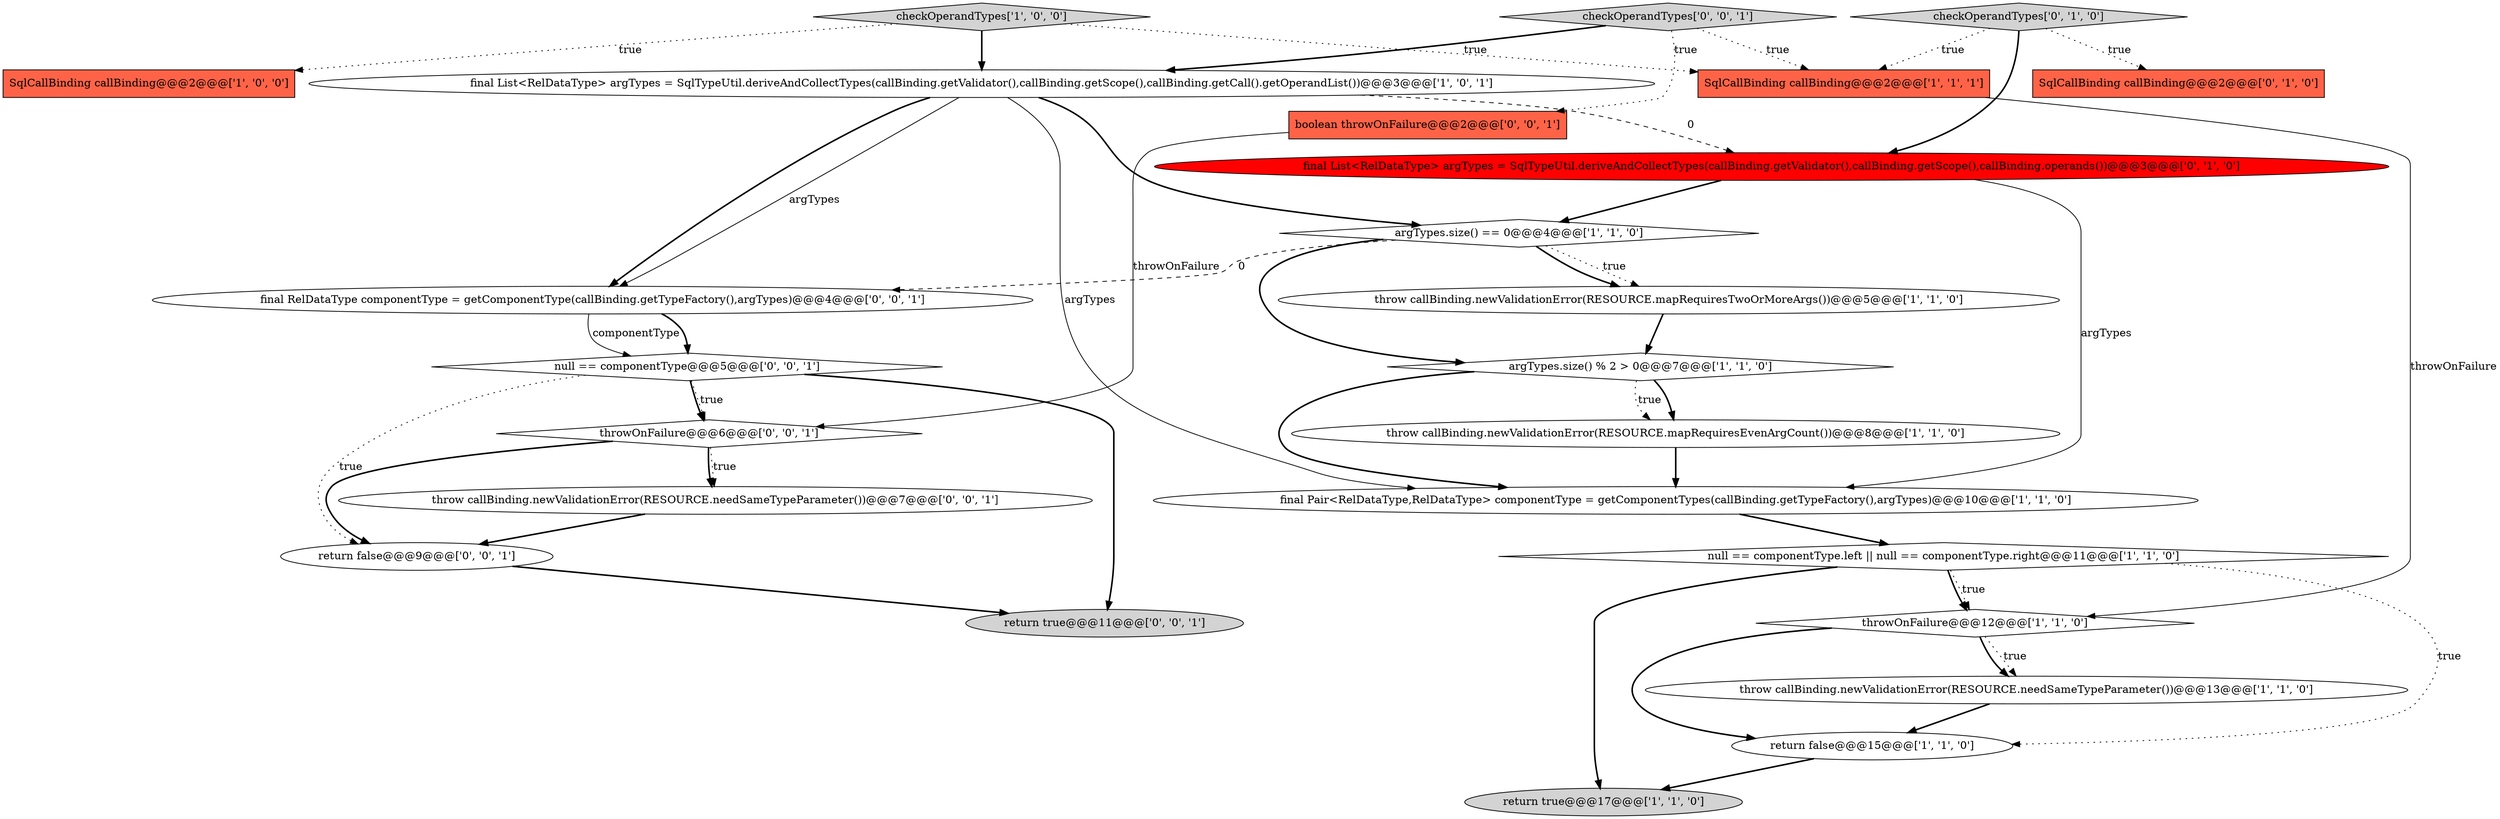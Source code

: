 digraph {
4 [style = filled, label = "return false@@@15@@@['1', '1', '0']", fillcolor = white, shape = ellipse image = "AAA0AAABBB1BBB"];
2 [style = filled, label = "throw callBinding.newValidationError(RESOURCE.mapRequiresTwoOrMoreArgs())@@@5@@@['1', '1', '0']", fillcolor = white, shape = ellipse image = "AAA0AAABBB1BBB"];
6 [style = filled, label = "checkOperandTypes['1', '0', '0']", fillcolor = lightgray, shape = diamond image = "AAA0AAABBB1BBB"];
11 [style = filled, label = "SqlCallBinding callBinding@@@2@@@['1', '1', '1']", fillcolor = tomato, shape = box image = "AAA0AAABBB1BBB"];
9 [style = filled, label = "null == componentType.left || null == componentType.right@@@11@@@['1', '1', '0']", fillcolor = white, shape = diamond image = "AAA0AAABBB1BBB"];
16 [style = filled, label = "checkOperandTypes['0', '1', '0']", fillcolor = lightgray, shape = diamond image = "AAA0AAABBB2BBB"];
7 [style = filled, label = "throw callBinding.newValidationError(RESOURCE.mapRequiresEvenArgCount())@@@8@@@['1', '1', '0']", fillcolor = white, shape = ellipse image = "AAA0AAABBB1BBB"];
24 [style = filled, label = "return false@@@9@@@['0', '0', '1']", fillcolor = white, shape = ellipse image = "AAA0AAABBB3BBB"];
5 [style = filled, label = "final Pair<RelDataType,RelDataType> componentType = getComponentTypes(callBinding.getTypeFactory(),argTypes)@@@10@@@['1', '1', '0']", fillcolor = white, shape = ellipse image = "AAA0AAABBB1BBB"];
18 [style = filled, label = "boolean throwOnFailure@@@2@@@['0', '0', '1']", fillcolor = tomato, shape = box image = "AAA0AAABBB3BBB"];
0 [style = filled, label = "final List<RelDataType> argTypes = SqlTypeUtil.deriveAndCollectTypes(callBinding.getValidator(),callBinding.getScope(),callBinding.getCall().getOperandList())@@@3@@@['1', '0', '1']", fillcolor = white, shape = ellipse image = "AAA0AAABBB1BBB"];
12 [style = filled, label = "argTypes.size() % 2 > 0@@@7@@@['1', '1', '0']", fillcolor = white, shape = diamond image = "AAA0AAABBB1BBB"];
8 [style = filled, label = "argTypes.size() == 0@@@4@@@['1', '1', '0']", fillcolor = white, shape = diamond image = "AAA0AAABBB1BBB"];
20 [style = filled, label = "throwOnFailure@@@6@@@['0', '0', '1']", fillcolor = white, shape = diamond image = "AAA0AAABBB3BBB"];
19 [style = filled, label = "throw callBinding.newValidationError(RESOURCE.needSameTypeParameter())@@@7@@@['0', '0', '1']", fillcolor = white, shape = ellipse image = "AAA0AAABBB3BBB"];
1 [style = filled, label = "SqlCallBinding callBinding@@@2@@@['1', '0', '0']", fillcolor = tomato, shape = box image = "AAA0AAABBB1BBB"];
17 [style = filled, label = "final RelDataType componentType = getComponentType(callBinding.getTypeFactory(),argTypes)@@@4@@@['0', '0', '1']", fillcolor = white, shape = ellipse image = "AAA0AAABBB3BBB"];
23 [style = filled, label = "null == componentType@@@5@@@['0', '0', '1']", fillcolor = white, shape = diamond image = "AAA0AAABBB3BBB"];
3 [style = filled, label = "throw callBinding.newValidationError(RESOURCE.needSameTypeParameter())@@@13@@@['1', '1', '0']", fillcolor = white, shape = ellipse image = "AAA0AAABBB1BBB"];
14 [style = filled, label = "SqlCallBinding callBinding@@@2@@@['0', '1', '0']", fillcolor = tomato, shape = box image = "AAA0AAABBB2BBB"];
21 [style = filled, label = "checkOperandTypes['0', '0', '1']", fillcolor = lightgray, shape = diamond image = "AAA0AAABBB3BBB"];
15 [style = filled, label = "final List<RelDataType> argTypes = SqlTypeUtil.deriveAndCollectTypes(callBinding.getValidator(),callBinding.getScope(),callBinding.operands())@@@3@@@['0', '1', '0']", fillcolor = red, shape = ellipse image = "AAA1AAABBB2BBB"];
10 [style = filled, label = "return true@@@17@@@['1', '1', '0']", fillcolor = lightgray, shape = ellipse image = "AAA0AAABBB1BBB"];
22 [style = filled, label = "return true@@@11@@@['0', '0', '1']", fillcolor = lightgray, shape = ellipse image = "AAA0AAABBB3BBB"];
13 [style = filled, label = "throwOnFailure@@@12@@@['1', '1', '0']", fillcolor = white, shape = diamond image = "AAA0AAABBB1BBB"];
4->10 [style = bold, label=""];
16->15 [style = bold, label=""];
23->20 [style = bold, label=""];
12->5 [style = bold, label=""];
5->9 [style = bold, label=""];
15->5 [style = solid, label="argTypes"];
21->0 [style = bold, label=""];
13->3 [style = dotted, label="true"];
21->11 [style = dotted, label="true"];
21->18 [style = dotted, label="true"];
0->17 [style = bold, label=""];
8->2 [style = dotted, label="true"];
6->1 [style = dotted, label="true"];
0->15 [style = dashed, label="0"];
6->0 [style = bold, label=""];
17->23 [style = solid, label="componentType"];
9->10 [style = bold, label=""];
0->5 [style = solid, label="argTypes"];
24->22 [style = bold, label=""];
3->4 [style = bold, label=""];
17->23 [style = bold, label=""];
12->7 [style = bold, label=""];
2->12 [style = bold, label=""];
19->24 [style = bold, label=""];
23->20 [style = dotted, label="true"];
7->5 [style = bold, label=""];
23->22 [style = bold, label=""];
13->3 [style = bold, label=""];
8->2 [style = bold, label=""];
11->13 [style = solid, label="throwOnFailure"];
9->13 [style = dotted, label="true"];
18->20 [style = solid, label="throwOnFailure"];
16->14 [style = dotted, label="true"];
0->8 [style = bold, label=""];
9->4 [style = dotted, label="true"];
8->17 [style = dashed, label="0"];
0->17 [style = solid, label="argTypes"];
20->19 [style = dotted, label="true"];
6->11 [style = dotted, label="true"];
20->19 [style = bold, label=""];
20->24 [style = bold, label=""];
12->7 [style = dotted, label="true"];
16->11 [style = dotted, label="true"];
23->24 [style = dotted, label="true"];
15->8 [style = bold, label=""];
8->12 [style = bold, label=""];
9->13 [style = bold, label=""];
13->4 [style = bold, label=""];
}
